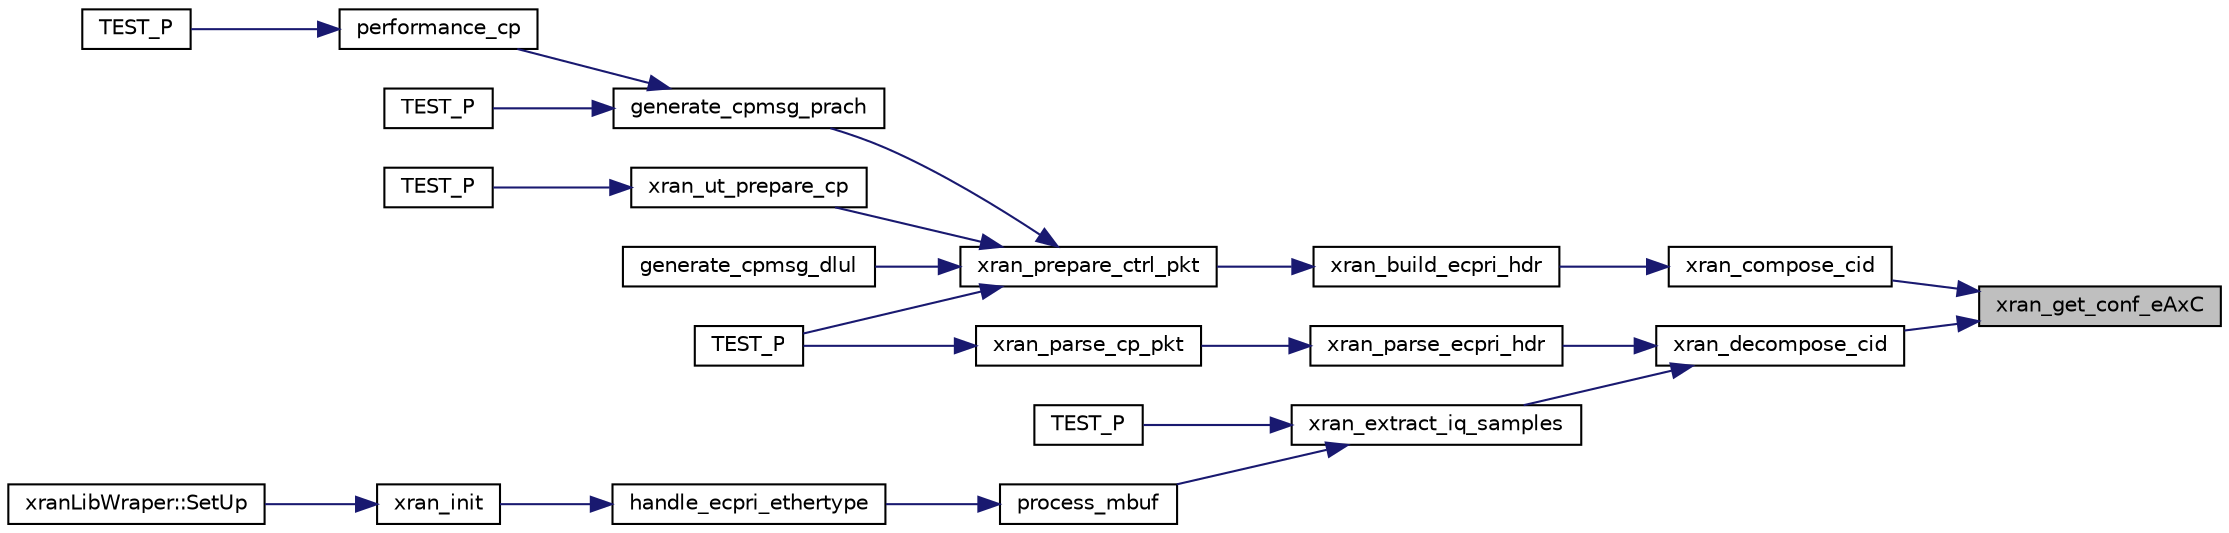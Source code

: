 digraph "xran_get_conf_eAxC"
{
 // LATEX_PDF_SIZE
  edge [fontname="Helvetica",fontsize="10",labelfontname="Helvetica",labelfontsize="10"];
  node [fontname="Helvetica",fontsize="10",shape=record];
  rankdir="RL";
  Node1 [label="xran_get_conf_eAxC",height=0.2,width=0.4,color="black", fillcolor="grey75", style="filled", fontcolor="black",tooltip="Get the configuration of eAxC ID."];
  Node1 -> Node2 [dir="back",color="midnightblue",fontsize="10",style="solid",fontname="Helvetica"];
  Node2 [label="xran_compose_cid",height=0.2,width=0.4,color="black", fillcolor="white", style="filled",URL="$xran__transport_8c.html#ae834080139ba785f1a3ac5781bf2ec88",tooltip="Compose ecpriRtcid/ecpriPcid."];
  Node2 -> Node3 [dir="back",color="midnightblue",fontsize="10",style="solid",fontname="Helvetica"];
  Node3 [label="xran_build_ecpri_hdr",height=0.2,width=0.4,color="black", fillcolor="white", style="filled",URL="$xran__transport_8c.html#aa21387dfaba47c2046d4a05f50cfc768",tooltip="Build ECPRI header and returns added length."];
  Node3 -> Node4 [dir="back",color="midnightblue",fontsize="10",style="solid",fontname="Helvetica"];
  Node4 [label="xran_prepare_ctrl_pkt",height=0.2,width=0.4,color="black", fillcolor="white", style="filled",URL="$xran__cp__api_8c.html#af9eb550e92ea270af41b4b6bcda363db",tooltip="Create a C-Plane packet Transport layer fragmentation is not supported."];
  Node4 -> Node5 [dir="back",color="midnightblue",fontsize="10",style="solid",fontname="Helvetica"];
  Node5 [label="generate_cpmsg_dlul",height=0.2,width=0.4,color="black", fillcolor="white", style="filled",URL="$xran__common_8h.html#aaa01e98d3b3439a332302aebe21459dd",tooltip=" "];
  Node4 -> Node6 [dir="back",color="midnightblue",fontsize="10",style="solid",fontname="Helvetica"];
  Node6 [label="generate_cpmsg_prach",height=0.2,width=0.4,color="black", fillcolor="white", style="filled",URL="$xran__common_8h.html#ab8a6ed3cee8fa183142d0c23d0b4971d",tooltip=" "];
  Node6 -> Node7 [dir="back",color="midnightblue",fontsize="10",style="solid",fontname="Helvetica"];
  Node7 [label="performance_cp",height=0.2,width=0.4,color="black", fillcolor="white", style="filled",URL="$prach__performance_8cc.html#a540e426541deb753f7c69d8df5d5b090",tooltip=" "];
  Node7 -> Node8 [dir="back",color="midnightblue",fontsize="10",style="solid",fontname="Helvetica"];
  Node8 [label="TEST_P",height=0.2,width=0.4,color="black", fillcolor="white", style="filled",URL="$prach__performance_8cc.html#a048e029f091d3d395e44cc24b3f197ee",tooltip=" "];
  Node6 -> Node9 [dir="back",color="midnightblue",fontsize="10",style="solid",fontname="Helvetica"];
  Node9 [label="TEST_P",height=0.2,width=0.4,color="black", fillcolor="white", style="filled",URL="$prach__functional_8cc.html#a62307393b7f454a2b348ada67997b796",tooltip=" "];
  Node4 -> Node10 [dir="back",color="midnightblue",fontsize="10",style="solid",fontname="Helvetica"];
  Node10 [label="TEST_P",height=0.2,width=0.4,color="black", fillcolor="white", style="filled",URL="$c__plane__tests_8cc.html#a11a0b914a08e5375cae792dc6db08c7a",tooltip=" "];
  Node4 -> Node11 [dir="back",color="midnightblue",fontsize="10",style="solid",fontname="Helvetica"];
  Node11 [label="xran_ut_prepare_cp",height=0.2,width=0.4,color="black", fillcolor="white", style="filled",URL="$c__plane__tests_8cc.html#ab22c1305386eabc256bc6d3492d50846",tooltip=" "];
  Node11 -> Node12 [dir="back",color="midnightblue",fontsize="10",style="solid",fontname="Helvetica"];
  Node12 [label="TEST_P",height=0.2,width=0.4,color="black", fillcolor="white", style="filled",URL="$c__plane__tests_8cc.html#a21d05f2c6607fc534e67ed32883de81f",tooltip=" "];
  Node1 -> Node13 [dir="back",color="midnightblue",fontsize="10",style="solid",fontname="Helvetica"];
  Node13 [label="xran_decompose_cid",height=0.2,width=0.4,color="black", fillcolor="white", style="filled",URL="$xran__transport_8c.html#ab08a85b6527f45a9ba22d25061a96a3c",tooltip="Decompose ecpriRtcid/ecpriPcid."];
  Node13 -> Node14 [dir="back",color="midnightblue",fontsize="10",style="solid",fontname="Helvetica"];
  Node14 [label="xran_extract_iq_samples",height=0.2,width=0.4,color="black", fillcolor="white", style="filled",URL="$xran__up__api_8c.html#adfc5ea408600c8de1384be020b359d95",tooltip="Function for extracting all IQ samples from xRAN packet holding a single data section."];
  Node14 -> Node15 [dir="back",color="midnightblue",fontsize="10",style="solid",fontname="Helvetica"];
  Node15 [label="process_mbuf",height=0.2,width=0.4,color="black", fillcolor="white", style="filled",URL="$chain__tests_8cc.html#a3d4bd5c7eec6da4ab71688e209100761",tooltip=" "];
  Node15 -> Node16 [dir="back",color="midnightblue",fontsize="10",style="solid",fontname="Helvetica"];
  Node16 [label="handle_ecpri_ethertype",height=0.2,width=0.4,color="black", fillcolor="white", style="filled",URL="$xran__main_8c.html#a7a412a9cd0ac919dccb2112fb386d64a",tooltip=" "];
  Node16 -> Node17 [dir="back",color="midnightblue",fontsize="10",style="solid",fontname="Helvetica"];
  Node17 [label="xran_init",height=0.2,width=0.4,color="black", fillcolor="white", style="filled",URL="$xran__main_8c.html#a4ea0e9c036a1dc7605f53f1f862f4952",tooltip=" "];
  Node17 -> Node18 [dir="back",color="midnightblue",fontsize="10",style="solid",fontname="Helvetica"];
  Node18 [label="xranLibWraper::SetUp",height=0.2,width=0.4,color="black", fillcolor="white", style="filled",URL="$classxran_lib_wraper.html#a126b53d8cc57521b34496dbe3a26621f",tooltip=" "];
  Node14 -> Node19 [dir="back",color="midnightblue",fontsize="10",style="solid",fontname="Helvetica"];
  Node19 [label="TEST_P",height=0.2,width=0.4,color="black", fillcolor="white", style="filled",URL="$u__plane__functional_8cc.html#a17e5d82ac5aec3860b1324a80fda79ed",tooltip=" "];
  Node13 -> Node20 [dir="back",color="midnightblue",fontsize="10",style="solid",fontname="Helvetica"];
  Node20 [label="xran_parse_ecpri_hdr",height=0.2,width=0.4,color="black", fillcolor="white", style="filled",URL="$xran__transport_8c.html#ad199c3f4bfa018f5d0846471206217d1",tooltip="Parse ECPRI header."];
  Node20 -> Node21 [dir="back",color="midnightblue",fontsize="10",style="solid",fontname="Helvetica"];
  Node21 [label="xran_parse_cp_pkt",height=0.2,width=0.4,color="black", fillcolor="white", style="filled",URL="$xran__cp__api_8c.html#a38c83cd67a7265920f3bd0b36510f713",tooltip="Parse a C-Plane packet (for RU emulation) Transport layer fragmentation is not supported."];
  Node21 -> Node10 [dir="back",color="midnightblue",fontsize="10",style="solid",fontname="Helvetica"];
}
